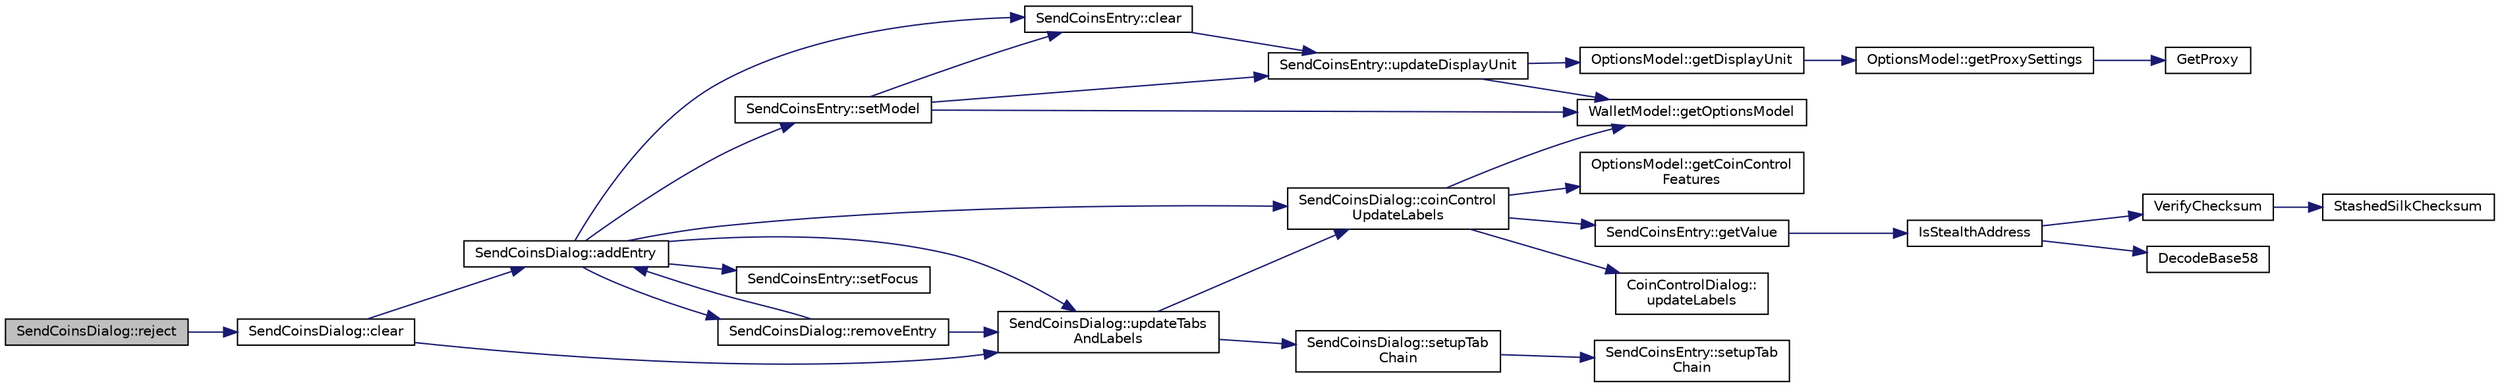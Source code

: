 digraph "SendCoinsDialog::reject"
{
  edge [fontname="Helvetica",fontsize="10",labelfontname="Helvetica",labelfontsize="10"];
  node [fontname="Helvetica",fontsize="10",shape=record];
  rankdir="LR";
  Node552 [label="SendCoinsDialog::reject",height=0.2,width=0.4,color="black", fillcolor="grey75", style="filled", fontcolor="black"];
  Node552 -> Node553 [color="midnightblue",fontsize="10",style="solid",fontname="Helvetica"];
  Node553 [label="SendCoinsDialog::clear",height=0.2,width=0.4,color="black", fillcolor="white", style="filled",URL="$class_send_coins_dialog.html#a127bddff45f49ff5e6e263efe218ae26"];
  Node553 -> Node554 [color="midnightblue",fontsize="10",style="solid",fontname="Helvetica"];
  Node554 [label="SendCoinsDialog::addEntry",height=0.2,width=0.4,color="black", fillcolor="white", style="filled",URL="$class_send_coins_dialog.html#a3d680a76b967641115c6ff2fa83fb62a"];
  Node554 -> Node555 [color="midnightblue",fontsize="10",style="solid",fontname="Helvetica"];
  Node555 [label="SendCoinsEntry::setModel",height=0.2,width=0.4,color="black", fillcolor="white", style="filled",URL="$class_send_coins_entry.html#a831f8f9a63acd77b7d66d5393e12310b"];
  Node555 -> Node556 [color="midnightblue",fontsize="10",style="solid",fontname="Helvetica"];
  Node556 [label="WalletModel::getOptionsModel",height=0.2,width=0.4,color="black", fillcolor="white", style="filled",URL="$class_wallet_model.html#a96d53e56b3f8f07537ea2523f7a7d300"];
  Node555 -> Node557 [color="midnightblue",fontsize="10",style="solid",fontname="Helvetica"];
  Node557 [label="SendCoinsEntry::updateDisplayUnit",height=0.2,width=0.4,color="black", fillcolor="white", style="filled",URL="$class_send_coins_entry.html#a6ff4bd5b370545bcfd6214e866ee33f3"];
  Node557 -> Node556 [color="midnightblue",fontsize="10",style="solid",fontname="Helvetica"];
  Node557 -> Node558 [color="midnightblue",fontsize="10",style="solid",fontname="Helvetica"];
  Node558 [label="OptionsModel::getDisplayUnit",height=0.2,width=0.4,color="black", fillcolor="white", style="filled",URL="$class_options_model.html#a3b6e4d4ef42be3aaba315b8cd14f468e"];
  Node558 -> Node559 [color="midnightblue",fontsize="10",style="solid",fontname="Helvetica"];
  Node559 [label="OptionsModel::getProxySettings",height=0.2,width=0.4,color="black", fillcolor="white", style="filled",URL="$class_options_model.html#a0fa582a801df3753c2c50840c40bb350"];
  Node559 -> Node560 [color="midnightblue",fontsize="10",style="solid",fontname="Helvetica"];
  Node560 [label="GetProxy",height=0.2,width=0.4,color="black", fillcolor="white", style="filled",URL="$netbase_8cpp.html#a4e67b39fc1769663260d791d2f4d049d"];
  Node555 -> Node561 [color="midnightblue",fontsize="10",style="solid",fontname="Helvetica"];
  Node561 [label="SendCoinsEntry::clear",height=0.2,width=0.4,color="black", fillcolor="white", style="filled",URL="$class_send_coins_entry.html#abff66fcd456c82144e7a2c410f5082ac"];
  Node561 -> Node557 [color="midnightblue",fontsize="10",style="solid",fontname="Helvetica"];
  Node554 -> Node562 [color="midnightblue",fontsize="10",style="solid",fontname="Helvetica"];
  Node562 [label="SendCoinsDialog::removeEntry",height=0.2,width=0.4,color="black", fillcolor="white", style="filled",URL="$class_send_coins_dialog.html#aabd82a79bd2358493f36425f1d62136b"];
  Node562 -> Node554 [color="midnightblue",fontsize="10",style="solid",fontname="Helvetica"];
  Node562 -> Node563 [color="midnightblue",fontsize="10",style="solid",fontname="Helvetica"];
  Node563 [label="SendCoinsDialog::updateTabs\lAndLabels",height=0.2,width=0.4,color="black", fillcolor="white", style="filled",URL="$class_send_coins_dialog.html#a3b834c739f7d02d8086a2bf58525c5f0"];
  Node563 -> Node564 [color="midnightblue",fontsize="10",style="solid",fontname="Helvetica"];
  Node564 [label="SendCoinsDialog::setupTab\lChain",height=0.2,width=0.4,color="black", fillcolor="white", style="filled",URL="$class_send_coins_dialog.html#a689658987f2af0896f25bf37bb945d91",tooltip="Set up the tab chain manually, as Qt messes up the tab chain by default in some cases (issue https://..."];
  Node564 -> Node565 [color="midnightblue",fontsize="10",style="solid",fontname="Helvetica"];
  Node565 [label="SendCoinsEntry::setupTab\lChain",height=0.2,width=0.4,color="black", fillcolor="white", style="filled",URL="$class_send_coins_entry.html#aa431a0bf53174b3a012fe224e472bc13",tooltip="Set up the tab chain manually, as Qt messes up the tab chain by default in some cases (issue https://..."];
  Node563 -> Node566 [color="midnightblue",fontsize="10",style="solid",fontname="Helvetica"];
  Node566 [label="SendCoinsDialog::coinControl\lUpdateLabels",height=0.2,width=0.4,color="black", fillcolor="white", style="filled",URL="$class_send_coins_dialog.html#ae4f429aabcaf309aa314b90049be2a74"];
  Node566 -> Node556 [color="midnightblue",fontsize="10",style="solid",fontname="Helvetica"];
  Node566 -> Node567 [color="midnightblue",fontsize="10",style="solid",fontname="Helvetica"];
  Node567 [label="OptionsModel::getCoinControl\lFeatures",height=0.2,width=0.4,color="black", fillcolor="white", style="filled",URL="$class_options_model.html#ace6c871068f613aee277e37bfdc988c0"];
  Node566 -> Node568 [color="midnightblue",fontsize="10",style="solid",fontname="Helvetica"];
  Node568 [label="SendCoinsEntry::getValue",height=0.2,width=0.4,color="black", fillcolor="white", style="filled",URL="$class_send_coins_entry.html#af36fb0ed9e2e07079c1a982b31e793c8"];
  Node568 -> Node569 [color="midnightblue",fontsize="10",style="solid",fontname="Helvetica"];
  Node569 [label="IsStealthAddress",height=0.2,width=0.4,color="black", fillcolor="white", style="filled",URL="$stealth_8cpp.html#a26c89afcb720e8b1a9c9dadaee26757b"];
  Node569 -> Node570 [color="midnightblue",fontsize="10",style="solid",fontname="Helvetica"];
  Node570 [label="DecodeBase58",height=0.2,width=0.4,color="black", fillcolor="white", style="filled",URL="$base58_8cpp.html#a0f74d1d6e7e982cad4b0e538acea4538",tooltip="Decode a base58-encoded string (psz) into a byte vector (vchRet). "];
  Node569 -> Node571 [color="midnightblue",fontsize="10",style="solid",fontname="Helvetica"];
  Node571 [label="VerifyChecksum",height=0.2,width=0.4,color="black", fillcolor="white", style="filled",URL="$stealth_8cpp.html#a5ff6f6775db5f747f5088c7ef8264b74"];
  Node571 -> Node572 [color="midnightblue",fontsize="10",style="solid",fontname="Helvetica"];
  Node572 [label="StashedSilkChecksum",height=0.2,width=0.4,color="black", fillcolor="white", style="filled",URL="$stealth_8cpp.html#abb79a3b98a10b85daf3f3ff35c1cbfa8"];
  Node566 -> Node573 [color="midnightblue",fontsize="10",style="solid",fontname="Helvetica"];
  Node573 [label="CoinControlDialog::\lupdateLabels",height=0.2,width=0.4,color="black", fillcolor="white", style="filled",URL="$class_coin_control_dialog.html#a4fc60e89b097952ff22dc0f9c58c87d9"];
  Node554 -> Node566 [color="midnightblue",fontsize="10",style="solid",fontname="Helvetica"];
  Node554 -> Node563 [color="midnightblue",fontsize="10",style="solid",fontname="Helvetica"];
  Node554 -> Node561 [color="midnightblue",fontsize="10",style="solid",fontname="Helvetica"];
  Node554 -> Node574 [color="midnightblue",fontsize="10",style="solid",fontname="Helvetica"];
  Node574 [label="SendCoinsEntry::setFocus",height=0.2,width=0.4,color="black", fillcolor="white", style="filled",URL="$class_send_coins_entry.html#a0dcb8720f234165b37f8b45b035320cc"];
  Node553 -> Node563 [color="midnightblue",fontsize="10",style="solid",fontname="Helvetica"];
}
